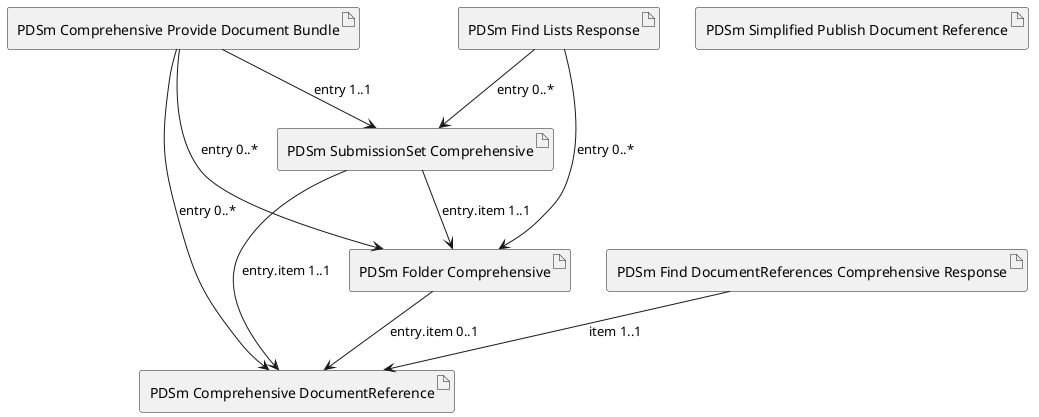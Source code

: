 @startuml

artifact "PDSm Comprehensive DocumentReference" as cdr
artifact "PDSm Comprehensive Provide Document Bundle" as cbu
artifact "PDSm Find Lists Response" as flr
artifact "PDSm Folder Comprehensive" as fc
artifact "PDSm Simplified Publish Document Reference" as sp
artifact "PDSm SubmissionSet Comprehensive" as ssc
artifact "PDSm Find DocumentReferences Comprehensive Response" as drcr

url of cdr is  [[StructureDefinition-pdsm-comprehensive-document-reference.html]]
url of cbu is  [[StructureDefinition-pdsm-comprehensive-provide-document-bundle.html]]
url of flr is  [[StructureDefinition-pdsm-find-lists-response.html]]
url of fc [[StructureDefinition-pdsm-folder-comprehensive.html]]
url of sp [[StructureDefinition-pdsm-simplified-publish.html]]
url of ssc [[StructureDefinition-pdsm-submissionset-comprehensive.html]]
url of drcr [[StructureDefinition-pdsm-find-documentreferences-comprehensive-response.html]]

' ###################################
' # Comprehensive DocumentReference #
' ###################################


' #########################################
' # Comprehensive Provide Document Bundle #
' #########################################
cbu --> ssc : entry 1..1
cbu --> cdr : entry 0..*
cbu --> fc : entry 0..*

' #######################
' # Find Lists Response #
' #######################
flr --> ssc : entry 0..*
flr --> fc : entry 0..*

' ########################
' # Folder Comprehensive #
' ########################
fc --> cdr : entry.item 0..1



' ###############################
' # SubmissionSet Comprehensive #
' ###############################
ssc --> cdr : entry.item 1..1
ssc --> fc : entry.item 1..1


' ##################################################
' # Find DocumentReferences Comprehensive Response #
' ##################################################
drcr --> cdr : item 1..1


@enduml
